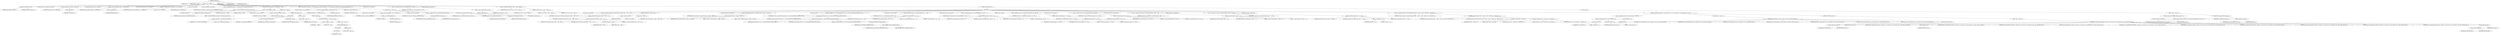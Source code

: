 digraph "buildFinished" {  
"47" [label = <(METHOD,buildFinished)<SUB>78</SUB>> ]
"8" [label = <(PARAM,this)<SUB>78</SUB>> ]
"48" [label = <(PARAM,BuildEvent event)<SUB>78</SUB>> ]
"49" [label = <(BLOCK,&lt;empty&gt;,&lt;empty&gt;)<SUB>78</SUB>> ]
"50" [label = <(buildFinished,buildFinished(event))<SUB>79</SUB>> ]
"51" [label = <(IDENTIFIER,super,buildFinished(event))<SUB>79</SUB>> ]
"52" [label = <(IDENTIFIER,event,buildFinished(event))<SUB>79</SUB>> ]
"53" [label = <(LOCAL,Project project: org.apache.tools.ant.Project)> ]
"54" [label = <(&lt;operator&gt;.assignment,Project project = getProject())<SUB>81</SUB>> ]
"55" [label = <(IDENTIFIER,project,Project project = getProject())<SUB>81</SUB>> ]
"56" [label = <(getProject,getProject())<SUB>81</SUB>> ]
"57" [label = <(IDENTIFIER,event,getProject())<SUB>81</SUB>> ]
"58" [label = <(LOCAL,Hashtable properties: java.util.Hashtable)> ]
"59" [label = <(&lt;operator&gt;.assignment,Hashtable properties = getProperties())<SUB>82</SUB>> ]
"60" [label = <(IDENTIFIER,properties,Hashtable properties = getProperties())<SUB>82</SUB>> ]
"61" [label = <(getProperties,getProperties())<SUB>82</SUB>> ]
"62" [label = <(IDENTIFIER,project,getProperties())<SUB>82</SUB>> ]
"4" [label = <(LOCAL,Properties fileProperties: java.util.Properties)> ]
"63" [label = <(&lt;operator&gt;.assignment,Properties fileProperties = new Properties())<SUB>86</SUB>> ]
"64" [label = <(IDENTIFIER,fileProperties,Properties fileProperties = new Properties())<SUB>86</SUB>> ]
"65" [label = <(&lt;operator&gt;.alloc,new Properties())<SUB>86</SUB>> ]
"66" [label = <(&lt;init&gt;,new Properties())<SUB>86</SUB>> ]
"3" [label = <(IDENTIFIER,fileProperties,new Properties())<SUB>86</SUB>> ]
"67" [label = <(LOCAL,String filename: java.lang.String)> ]
"68" [label = <(&lt;operator&gt;.assignment,String filename = (String) properties.get(&quot;MailLogger.properties.file&quot;))<SUB>87</SUB>> ]
"69" [label = <(IDENTIFIER,filename,String filename = (String) properties.get(&quot;MailLogger.properties.file&quot;))<SUB>87</SUB>> ]
"70" [label = <(&lt;operator&gt;.cast,(String) properties.get(&quot;MailLogger.properties.file&quot;))<SUB>87</SUB>> ]
"71" [label = <(TYPE_REF,String,String)<SUB>87</SUB>> ]
"72" [label = <(get,properties.get(&quot;MailLogger.properties.file&quot;))<SUB>87</SUB>> ]
"73" [label = <(IDENTIFIER,properties,properties.get(&quot;MailLogger.properties.file&quot;))<SUB>87</SUB>> ]
"74" [label = <(LITERAL,&quot;MailLogger.properties.file&quot;,properties.get(&quot;MailLogger.properties.file&quot;))<SUB>87</SUB>> ]
"75" [label = <(CONTROL_STRUCTURE,if (filename != null),if (filename != null))<SUB>88</SUB>> ]
"76" [label = <(&lt;operator&gt;.notEquals,filename != null)<SUB>88</SUB>> ]
"77" [label = <(IDENTIFIER,filename,filename != null)<SUB>88</SUB>> ]
"78" [label = <(LITERAL,null,filename != null)<SUB>88</SUB>> ]
"79" [label = <(BLOCK,&lt;empty&gt;,&lt;empty&gt;)<SUB>88</SUB>> ]
"6" [label = <(LOCAL,InputStream is: java.io.InputStream)> ]
"80" [label = <(&lt;operator&gt;.assignment,InputStream is = null)<SUB>89</SUB>> ]
"81" [label = <(IDENTIFIER,is,InputStream is = null)<SUB>89</SUB>> ]
"82" [label = <(LITERAL,null,InputStream is = null)<SUB>89</SUB>> ]
"83" [label = <(CONTROL_STRUCTURE,try,try)<SUB>90</SUB>> ]
"84" [label = <(BLOCK,try,try)<SUB>90</SUB>> ]
"85" [label = <(&lt;operator&gt;.assignment,is = new FileInputStream(filename))<SUB>91</SUB>> ]
"86" [label = <(IDENTIFIER,is,is = new FileInputStream(filename))<SUB>91</SUB>> ]
"87" [label = <(&lt;operator&gt;.alloc,new FileInputStream(filename))<SUB>91</SUB>> ]
"88" [label = <(&lt;init&gt;,new FileInputStream(filename))<SUB>91</SUB>> ]
"5" [label = <(IDENTIFIER,is,new FileInputStream(filename))<SUB>91</SUB>> ]
"89" [label = <(IDENTIFIER,filename,new FileInputStream(filename))<SUB>91</SUB>> ]
"90" [label = <(load,fileProperties.load(is))<SUB>92</SUB>> ]
"91" [label = <(IDENTIFIER,fileProperties,fileProperties.load(is))<SUB>92</SUB>> ]
"92" [label = <(IDENTIFIER,is,fileProperties.load(is))<SUB>92</SUB>> ]
"93" [label = <(BLOCK,catch,catch)> ]
"94" [label = <(BLOCK,&lt;empty&gt;,&lt;empty&gt;)<SUB>93</SUB>> ]
"95" [label = <(BLOCK,finally,finally)<SUB>95</SUB>> ]
"96" [label = <(CONTROL_STRUCTURE,if (is != null),if (is != null))<SUB>96</SUB>> ]
"97" [label = <(&lt;operator&gt;.notEquals,is != null)<SUB>96</SUB>> ]
"98" [label = <(IDENTIFIER,is,is != null)<SUB>96</SUB>> ]
"99" [label = <(LITERAL,null,is != null)<SUB>96</SUB>> ]
"100" [label = <(BLOCK,&lt;empty&gt;,&lt;empty&gt;)<SUB>96</SUB>> ]
"101" [label = <(CONTROL_STRUCTURE,try,try)<SUB>97</SUB>> ]
"102" [label = <(BLOCK,try,try)<SUB>97</SUB>> ]
"103" [label = <(close,is.close())<SUB>98</SUB>> ]
"104" [label = <(IDENTIFIER,is,is.close())<SUB>98</SUB>> ]
"105" [label = <(BLOCK,catch,catch)> ]
"106" [label = <(BLOCK,&lt;empty&gt;,&lt;empty&gt;)<SUB>99</SUB>> ]
"107" [label = <(CONTROL_STRUCTURE,for (Enumeration e = fileProperties.keys(); Some(e.hasMoreElements()); ),for (Enumeration e = fileProperties.keys(); Some(e.hasMoreElements()); ))<SUB>106</SUB>> ]
"108" [label = <(LOCAL,Enumeration e: java.util.Enumeration)> ]
"109" [label = <(&lt;operator&gt;.assignment,Enumeration e = fileProperties.keys())<SUB>106</SUB>> ]
"110" [label = <(IDENTIFIER,e,Enumeration e = fileProperties.keys())<SUB>106</SUB>> ]
"111" [label = <(keys,fileProperties.keys())<SUB>106</SUB>> ]
"112" [label = <(IDENTIFIER,fileProperties,fileProperties.keys())<SUB>106</SUB>> ]
"113" [label = <(hasMoreElements,e.hasMoreElements())<SUB>106</SUB>> ]
"114" [label = <(IDENTIFIER,e,e.hasMoreElements())<SUB>106</SUB>> ]
"115" [label = <(BLOCK,&lt;empty&gt;,&lt;empty&gt;)<SUB>106</SUB>> ]
"116" [label = <(LOCAL,String key: java.lang.String)> ]
"117" [label = <(&lt;operator&gt;.assignment,String key = (String) e.nextElement())<SUB>107</SUB>> ]
"118" [label = <(IDENTIFIER,key,String key = (String) e.nextElement())<SUB>107</SUB>> ]
"119" [label = <(&lt;operator&gt;.cast,(String) e.nextElement())<SUB>107</SUB>> ]
"120" [label = <(TYPE_REF,String,String)<SUB>107</SUB>> ]
"121" [label = <(nextElement,e.nextElement())<SUB>107</SUB>> ]
"122" [label = <(IDENTIFIER,e,e.nextElement())<SUB>107</SUB>> ]
"123" [label = <(LOCAL,String value: java.lang.String)> ]
"124" [label = <(&lt;operator&gt;.assignment,String value = fileProperties.getProperty(key))<SUB>108</SUB>> ]
"125" [label = <(IDENTIFIER,value,String value = fileProperties.getProperty(key))<SUB>108</SUB>> ]
"126" [label = <(getProperty,fileProperties.getProperty(key))<SUB>108</SUB>> ]
"127" [label = <(IDENTIFIER,fileProperties,fileProperties.getProperty(key))<SUB>108</SUB>> ]
"128" [label = <(IDENTIFIER,key,fileProperties.getProperty(key))<SUB>108</SUB>> ]
"129" [label = <(put,put(key, project.replaceProperties(value)))<SUB>109</SUB>> ]
"130" [label = <(IDENTIFIER,properties,put(key, project.replaceProperties(value)))<SUB>109</SUB>> ]
"131" [label = <(IDENTIFIER,key,put(key, project.replaceProperties(value)))<SUB>109</SUB>> ]
"132" [label = <(replaceProperties,replaceProperties(value))<SUB>109</SUB>> ]
"133" [label = <(IDENTIFIER,project,replaceProperties(value))<SUB>109</SUB>> ]
"134" [label = <(IDENTIFIER,value,replaceProperties(value))<SUB>109</SUB>> ]
"135" [label = <(LOCAL,boolean success: boolean)> ]
"136" [label = <(&lt;operator&gt;.assignment,boolean success = event.getException() == null)<SUB>112</SUB>> ]
"137" [label = <(IDENTIFIER,success,boolean success = event.getException() == null)<SUB>112</SUB>> ]
"138" [label = <(&lt;operator&gt;.equals,event.getException() == null)<SUB>112</SUB>> ]
"139" [label = <(getException,getException())<SUB>112</SUB>> ]
"140" [label = <(IDENTIFIER,event,getException())<SUB>112</SUB>> ]
"141" [label = <(LITERAL,null,event.getException() == null)<SUB>112</SUB>> ]
"142" [label = <(LOCAL,String prefix: java.lang.String)> ]
"143" [label = <(&lt;operator&gt;.assignment,String prefix = success ? &quot;success&quot; : &quot;failure&quot;)<SUB>113</SUB>> ]
"144" [label = <(IDENTIFIER,prefix,String prefix = success ? &quot;success&quot; : &quot;failure&quot;)<SUB>113</SUB>> ]
"145" [label = <(&lt;operator&gt;.conditional,success ? &quot;success&quot; : &quot;failure&quot;)<SUB>113</SUB>> ]
"146" [label = <(IDENTIFIER,success,success ? &quot;success&quot; : &quot;failure&quot;)<SUB>113</SUB>> ]
"147" [label = <(LITERAL,&quot;success&quot;,success ? &quot;success&quot; : &quot;failure&quot;)<SUB>113</SUB>> ]
"148" [label = <(LITERAL,&quot;failure&quot;,success ? &quot;success&quot; : &quot;failure&quot;)<SUB>113</SUB>> ]
"149" [label = <(CONTROL_STRUCTURE,try,try)<SUB>115</SUB>> ]
"150" [label = <(BLOCK,try,try)<SUB>115</SUB>> ]
"151" [label = <(LOCAL,boolean notify: boolean)> ]
"152" [label = <(&lt;operator&gt;.assignment,boolean notify = toBoolean(getValue(properties, prefix + &quot;.notify&quot;, &quot;on&quot;)))<SUB>116</SUB>> ]
"153" [label = <(IDENTIFIER,notify,boolean notify = toBoolean(getValue(properties, prefix + &quot;.notify&quot;, &quot;on&quot;)))<SUB>116</SUB>> ]
"154" [label = <(toBoolean,toBoolean(getValue(properties, prefix + &quot;.notify&quot;, &quot;on&quot;)))<SUB>116</SUB>> ]
"155" [label = <(IDENTIFIER,Project,toBoolean(getValue(properties, prefix + &quot;.notify&quot;, &quot;on&quot;)))<SUB>116</SUB>> ]
"156" [label = <(getValue,this.getValue(properties, prefix + &quot;.notify&quot;, &quot;on&quot;))<SUB>116</SUB>> ]
"7" [label = <(IDENTIFIER,this,this.getValue(properties, prefix + &quot;.notify&quot;, &quot;on&quot;))<SUB>116</SUB>> ]
"157" [label = <(IDENTIFIER,properties,this.getValue(properties, prefix + &quot;.notify&quot;, &quot;on&quot;))<SUB>116</SUB>> ]
"158" [label = <(&lt;operator&gt;.addition,prefix + &quot;.notify&quot;)<SUB>117</SUB>> ]
"159" [label = <(IDENTIFIER,prefix,prefix + &quot;.notify&quot;)<SUB>117</SUB>> ]
"160" [label = <(LITERAL,&quot;.notify&quot;,prefix + &quot;.notify&quot;)<SUB>117</SUB>> ]
"161" [label = <(LITERAL,&quot;on&quot;,this.getValue(properties, prefix + &quot;.notify&quot;, &quot;on&quot;))<SUB>117</SUB>> ]
"162" [label = <(CONTROL_STRUCTURE,if (!notify),if (!notify))<SUB>119</SUB>> ]
"163" [label = <(&lt;operator&gt;.logicalNot,!notify)<SUB>119</SUB>> ]
"164" [label = <(IDENTIFIER,notify,!notify)<SUB>119</SUB>> ]
"165" [label = <(BLOCK,&lt;empty&gt;,&lt;empty&gt;)<SUB>119</SUB>> ]
"166" [label = <(RETURN,return;,return;)<SUB>120</SUB>> ]
"167" [label = <(LOCAL,String mailhost: java.lang.String)> ]
"168" [label = <(&lt;operator&gt;.assignment,String mailhost = this.getValue(properties, &quot;mailhost&quot;, &quot;localhost&quot;))<SUB>123</SUB>> ]
"169" [label = <(IDENTIFIER,mailhost,String mailhost = this.getValue(properties, &quot;mailhost&quot;, &quot;localhost&quot;))<SUB>123</SUB>> ]
"170" [label = <(getValue,this.getValue(properties, &quot;mailhost&quot;, &quot;localhost&quot;))<SUB>123</SUB>> ]
"9" [label = <(IDENTIFIER,this,this.getValue(properties, &quot;mailhost&quot;, &quot;localhost&quot;))<SUB>123</SUB>> ]
"171" [label = <(IDENTIFIER,properties,this.getValue(properties, &quot;mailhost&quot;, &quot;localhost&quot;))<SUB>123</SUB>> ]
"172" [label = <(LITERAL,&quot;mailhost&quot;,this.getValue(properties, &quot;mailhost&quot;, &quot;localhost&quot;))<SUB>123</SUB>> ]
"173" [label = <(LITERAL,&quot;localhost&quot;,this.getValue(properties, &quot;mailhost&quot;, &quot;localhost&quot;))<SUB>123</SUB>> ]
"174" [label = <(LOCAL,int port: int)> ]
"175" [label = <(&lt;operator&gt;.assignment,int port = parseInt(getValue(properties, &quot;port&quot;, String.valueOf(MailMessage.DEFAULT_PORT))))<SUB>124</SUB>> ]
"176" [label = <(IDENTIFIER,port,int port = parseInt(getValue(properties, &quot;port&quot;, String.valueOf(MailMessage.DEFAULT_PORT))))<SUB>124</SUB>> ]
"177" [label = <(parseInt,parseInt(getValue(properties, &quot;port&quot;, String.valueOf(MailMessage.DEFAULT_PORT))))<SUB>124</SUB>> ]
"178" [label = <(IDENTIFIER,Integer,parseInt(getValue(properties, &quot;port&quot;, String.valueOf(MailMessage.DEFAULT_PORT))))<SUB>124</SUB>> ]
"179" [label = <(getValue,getValue(properties, &quot;port&quot;, String.valueOf(MailMessage.DEFAULT_PORT)))<SUB>124</SUB>> ]
"10" [label = <(IDENTIFIER,this,getValue(properties, &quot;port&quot;, String.valueOf(MailMessage.DEFAULT_PORT)))<SUB>124</SUB>> ]
"180" [label = <(IDENTIFIER,properties,getValue(properties, &quot;port&quot;, String.valueOf(MailMessage.DEFAULT_PORT)))<SUB>124</SUB>> ]
"181" [label = <(LITERAL,&quot;port&quot;,getValue(properties, &quot;port&quot;, String.valueOf(MailMessage.DEFAULT_PORT)))<SUB>124</SUB>> ]
"182" [label = <(valueOf,valueOf(MailMessage.DEFAULT_PORT))<SUB>125</SUB>> ]
"183" [label = <(IDENTIFIER,String,valueOf(MailMessage.DEFAULT_PORT))<SUB>125</SUB>> ]
"184" [label = <(&lt;operator&gt;.fieldAccess,MailMessage.DEFAULT_PORT)<SUB>125</SUB>> ]
"185" [label = <(IDENTIFIER,MailMessage,valueOf(MailMessage.DEFAULT_PORT))<SUB>125</SUB>> ]
"186" [label = <(FIELD_IDENTIFIER,DEFAULT_PORT,DEFAULT_PORT)<SUB>125</SUB>> ]
"187" [label = <(LOCAL,String user: java.lang.String)> ]
"188" [label = <(&lt;operator&gt;.assignment,String user = this.getValue(properties, &quot;user&quot;, &quot;&quot;))<SUB>126</SUB>> ]
"189" [label = <(IDENTIFIER,user,String user = this.getValue(properties, &quot;user&quot;, &quot;&quot;))<SUB>126</SUB>> ]
"190" [label = <(getValue,this.getValue(properties, &quot;user&quot;, &quot;&quot;))<SUB>126</SUB>> ]
"11" [label = <(IDENTIFIER,this,this.getValue(properties, &quot;user&quot;, &quot;&quot;))<SUB>126</SUB>> ]
"191" [label = <(IDENTIFIER,properties,this.getValue(properties, &quot;user&quot;, &quot;&quot;))<SUB>126</SUB>> ]
"192" [label = <(LITERAL,&quot;user&quot;,this.getValue(properties, &quot;user&quot;, &quot;&quot;))<SUB>126</SUB>> ]
"193" [label = <(LITERAL,&quot;&quot;,this.getValue(properties, &quot;user&quot;, &quot;&quot;))<SUB>126</SUB>> ]
"194" [label = <(LOCAL,String password: java.lang.String)> ]
"195" [label = <(&lt;operator&gt;.assignment,String password = this.getValue(properties, &quot;password&quot;, &quot;&quot;))<SUB>127</SUB>> ]
"196" [label = <(IDENTIFIER,password,String password = this.getValue(properties, &quot;password&quot;, &quot;&quot;))<SUB>127</SUB>> ]
"197" [label = <(getValue,this.getValue(properties, &quot;password&quot;, &quot;&quot;))<SUB>127</SUB>> ]
"12" [label = <(IDENTIFIER,this,this.getValue(properties, &quot;password&quot;, &quot;&quot;))<SUB>127</SUB>> ]
"198" [label = <(IDENTIFIER,properties,this.getValue(properties, &quot;password&quot;, &quot;&quot;))<SUB>127</SUB>> ]
"199" [label = <(LITERAL,&quot;password&quot;,this.getValue(properties, &quot;password&quot;, &quot;&quot;))<SUB>127</SUB>> ]
"200" [label = <(LITERAL,&quot;&quot;,this.getValue(properties, &quot;password&quot;, &quot;&quot;))<SUB>127</SUB>> ]
"201" [label = <(LOCAL,boolean ssl: boolean)> ]
"202" [label = <(&lt;operator&gt;.assignment,boolean ssl = toBoolean(getValue(properties, &quot;ssl&quot;, &quot;off&quot;)))<SUB>128</SUB>> ]
"203" [label = <(IDENTIFIER,ssl,boolean ssl = toBoolean(getValue(properties, &quot;ssl&quot;, &quot;off&quot;)))<SUB>128</SUB>> ]
"204" [label = <(toBoolean,toBoolean(getValue(properties, &quot;ssl&quot;, &quot;off&quot;)))<SUB>128</SUB>> ]
"205" [label = <(IDENTIFIER,Project,toBoolean(getValue(properties, &quot;ssl&quot;, &quot;off&quot;)))<SUB>128</SUB>> ]
"206" [label = <(getValue,this.getValue(properties, &quot;ssl&quot;, &quot;off&quot;))<SUB>128</SUB>> ]
"13" [label = <(IDENTIFIER,this,this.getValue(properties, &quot;ssl&quot;, &quot;off&quot;))<SUB>128</SUB>> ]
"207" [label = <(IDENTIFIER,properties,this.getValue(properties, &quot;ssl&quot;, &quot;off&quot;))<SUB>128</SUB>> ]
"208" [label = <(LITERAL,&quot;ssl&quot;,this.getValue(properties, &quot;ssl&quot;, &quot;off&quot;))<SUB>129</SUB>> ]
"209" [label = <(LITERAL,&quot;off&quot;,this.getValue(properties, &quot;ssl&quot;, &quot;off&quot;))<SUB>129</SUB>> ]
"210" [label = <(LOCAL,String from: java.lang.String)> ]
"211" [label = <(&lt;operator&gt;.assignment,String from = this.getValue(properties, &quot;from&quot;, null))<SUB>130</SUB>> ]
"212" [label = <(IDENTIFIER,from,String from = this.getValue(properties, &quot;from&quot;, null))<SUB>130</SUB>> ]
"213" [label = <(getValue,this.getValue(properties, &quot;from&quot;, null))<SUB>130</SUB>> ]
"14" [label = <(IDENTIFIER,this,this.getValue(properties, &quot;from&quot;, null))<SUB>130</SUB>> ]
"214" [label = <(IDENTIFIER,properties,this.getValue(properties, &quot;from&quot;, null))<SUB>130</SUB>> ]
"215" [label = <(LITERAL,&quot;from&quot;,this.getValue(properties, &quot;from&quot;, null))<SUB>130</SUB>> ]
"216" [label = <(LITERAL,null,this.getValue(properties, &quot;from&quot;, null))<SUB>130</SUB>> ]
"217" [label = <(LOCAL,String replytoList: java.lang.String)> ]
"218" [label = <(&lt;operator&gt;.assignment,String replytoList = this.getValue(properties, &quot;replyto&quot;, &quot;&quot;))<SUB>131</SUB>> ]
"219" [label = <(IDENTIFIER,replytoList,String replytoList = this.getValue(properties, &quot;replyto&quot;, &quot;&quot;))<SUB>131</SUB>> ]
"220" [label = <(getValue,this.getValue(properties, &quot;replyto&quot;, &quot;&quot;))<SUB>131</SUB>> ]
"15" [label = <(IDENTIFIER,this,this.getValue(properties, &quot;replyto&quot;, &quot;&quot;))<SUB>131</SUB>> ]
"221" [label = <(IDENTIFIER,properties,this.getValue(properties, &quot;replyto&quot;, &quot;&quot;))<SUB>131</SUB>> ]
"222" [label = <(LITERAL,&quot;replyto&quot;,this.getValue(properties, &quot;replyto&quot;, &quot;&quot;))<SUB>131</SUB>> ]
"223" [label = <(LITERAL,&quot;&quot;,this.getValue(properties, &quot;replyto&quot;, &quot;&quot;))<SUB>131</SUB>> ]
"224" [label = <(LOCAL,String toList: java.lang.String)> ]
"225" [label = <(&lt;operator&gt;.assignment,String toList = this.getValue(properties, prefix + &quot;.to&quot;, null))<SUB>132</SUB>> ]
"226" [label = <(IDENTIFIER,toList,String toList = this.getValue(properties, prefix + &quot;.to&quot;, null))<SUB>132</SUB>> ]
"227" [label = <(getValue,this.getValue(properties, prefix + &quot;.to&quot;, null))<SUB>132</SUB>> ]
"16" [label = <(IDENTIFIER,this,this.getValue(properties, prefix + &quot;.to&quot;, null))<SUB>132</SUB>> ]
"228" [label = <(IDENTIFIER,properties,this.getValue(properties, prefix + &quot;.to&quot;, null))<SUB>132</SUB>> ]
"229" [label = <(&lt;operator&gt;.addition,prefix + &quot;.to&quot;)<SUB>132</SUB>> ]
"230" [label = <(IDENTIFIER,prefix,prefix + &quot;.to&quot;)<SUB>132</SUB>> ]
"231" [label = <(LITERAL,&quot;.to&quot;,prefix + &quot;.to&quot;)<SUB>132</SUB>> ]
"232" [label = <(LITERAL,null,this.getValue(properties, prefix + &quot;.to&quot;, null))<SUB>132</SUB>> ]
"233" [label = <(LOCAL,String subject: java.lang.String)> ]
"234" [label = <(&lt;operator&gt;.assignment,String subject = this.getValue(properties, prefix + &quot;.subject&quot;, (success) ? &quot;Build Success&quot; : &quot;Build Failure&quot;))<SUB>133</SUB>> ]
"235" [label = <(IDENTIFIER,subject,String subject = this.getValue(properties, prefix + &quot;.subject&quot;, (success) ? &quot;Build Success&quot; : &quot;Build Failure&quot;))<SUB>133</SUB>> ]
"236" [label = <(getValue,this.getValue(properties, prefix + &quot;.subject&quot;, (success) ? &quot;Build Success&quot; : &quot;Build Failure&quot;))<SUB>133</SUB>> ]
"17" [label = <(IDENTIFIER,this,this.getValue(properties, prefix + &quot;.subject&quot;, (success) ? &quot;Build Success&quot; : &quot;Build Failure&quot;))<SUB>133</SUB>> ]
"237" [label = <(IDENTIFIER,properties,this.getValue(properties, prefix + &quot;.subject&quot;, (success) ? &quot;Build Success&quot; : &quot;Build Failure&quot;))<SUB>133</SUB>> ]
"238" [label = <(&lt;operator&gt;.addition,prefix + &quot;.subject&quot;)<SUB>133</SUB>> ]
"239" [label = <(IDENTIFIER,prefix,prefix + &quot;.subject&quot;)<SUB>133</SUB>> ]
"240" [label = <(LITERAL,&quot;.subject&quot;,prefix + &quot;.subject&quot;)<SUB>133</SUB>> ]
"241" [label = <(&lt;operator&gt;.conditional,(success) ? &quot;Build Success&quot; : &quot;Build Failure&quot;)<SUB>134</SUB>> ]
"242" [label = <(IDENTIFIER,success,(success) ? &quot;Build Success&quot; : &quot;Build Failure&quot;)<SUB>134</SUB>> ]
"243" [label = <(LITERAL,&quot;Build Success&quot;,(success) ? &quot;Build Success&quot; : &quot;Build Failure&quot;)<SUB>134</SUB>> ]
"244" [label = <(LITERAL,&quot;Build Failure&quot;,(success) ? &quot;Build Success&quot; : &quot;Build Failure&quot;)<SUB>134</SUB>> ]
"245" [label = <(CONTROL_STRUCTURE,if (user.equals(&quot;&quot;) &amp;&amp; password.equals(&quot;&quot;) &amp;&amp; !ssl),if (user.equals(&quot;&quot;) &amp;&amp; password.equals(&quot;&quot;) &amp;&amp; !ssl))<SUB>135</SUB>> ]
"246" [label = <(&lt;operator&gt;.logicalAnd,user.equals(&quot;&quot;) &amp;&amp; password.equals(&quot;&quot;) &amp;&amp; !ssl)<SUB>135</SUB>> ]
"247" [label = <(&lt;operator&gt;.logicalAnd,user.equals(&quot;&quot;) &amp;&amp; password.equals(&quot;&quot;))<SUB>135</SUB>> ]
"248" [label = <(equals,user.equals(&quot;&quot;))<SUB>135</SUB>> ]
"249" [label = <(IDENTIFIER,user,user.equals(&quot;&quot;))<SUB>135</SUB>> ]
"250" [label = <(LITERAL,&quot;&quot;,user.equals(&quot;&quot;))<SUB>135</SUB>> ]
"251" [label = <(equals,password.equals(&quot;&quot;))<SUB>135</SUB>> ]
"252" [label = <(IDENTIFIER,password,password.equals(&quot;&quot;))<SUB>135</SUB>> ]
"253" [label = <(LITERAL,&quot;&quot;,password.equals(&quot;&quot;))<SUB>135</SUB>> ]
"254" [label = <(&lt;operator&gt;.logicalNot,!ssl)<SUB>135</SUB>> ]
"255" [label = <(IDENTIFIER,ssl,!ssl)<SUB>135</SUB>> ]
"256" [label = <(BLOCK,&lt;empty&gt;,&lt;empty&gt;)<SUB>135</SUB>> ]
"257" [label = <(sendMail,this.sendMail(mailhost, port, from, replytoList, toList, subject, buffer.substring(0)))<SUB>136</SUB>> ]
"18" [label = <(IDENTIFIER,this,this.sendMail(mailhost, port, from, replytoList, toList, subject, buffer.substring(0)))<SUB>136</SUB>> ]
"258" [label = <(IDENTIFIER,mailhost,this.sendMail(mailhost, port, from, replytoList, toList, subject, buffer.substring(0)))<SUB>136</SUB>> ]
"259" [label = <(IDENTIFIER,port,this.sendMail(mailhost, port, from, replytoList, toList, subject, buffer.substring(0)))<SUB>136</SUB>> ]
"260" [label = <(IDENTIFIER,from,this.sendMail(mailhost, port, from, replytoList, toList, subject, buffer.substring(0)))<SUB>136</SUB>> ]
"261" [label = <(IDENTIFIER,replytoList,this.sendMail(mailhost, port, from, replytoList, toList, subject, buffer.substring(0)))<SUB>136</SUB>> ]
"262" [label = <(IDENTIFIER,toList,this.sendMail(mailhost, port, from, replytoList, toList, subject, buffer.substring(0)))<SUB>136</SUB>> ]
"263" [label = <(IDENTIFIER,subject,this.sendMail(mailhost, port, from, replytoList, toList, subject, buffer.substring(0)))<SUB>137</SUB>> ]
"264" [label = <(substring,buffer.substring(0))<SUB>137</SUB>> ]
"265" [label = <(&lt;operator&gt;.fieldAccess,this.buffer)<SUB>137</SUB>> ]
"266" [label = <(IDENTIFIER,this,buffer.substring(0))<SUB>137</SUB>> ]
"267" [label = <(FIELD_IDENTIFIER,buffer,buffer)<SUB>137</SUB>> ]
"268" [label = <(LITERAL,0,buffer.substring(0))<SUB>137</SUB>> ]
"269" [label = <(CONTROL_STRUCTURE,else,else)<SUB>138</SUB>> ]
"270" [label = <(BLOCK,&lt;empty&gt;,&lt;empty&gt;)<SUB>138</SUB>> ]
"271" [label = <(sendMimeMail,sendMimeMail(event.getProject(), mailhost, port, user, password, ssl, from, replytoList, toList, subject, buffer.substring(0)))<SUB>139</SUB>> ]
"19" [label = <(IDENTIFIER,this,sendMimeMail(event.getProject(), mailhost, port, user, password, ssl, from, replytoList, toList, subject, buffer.substring(0)))<SUB>139</SUB>> ]
"272" [label = <(getProject,getProject())<SUB>139</SUB>> ]
"273" [label = <(IDENTIFIER,event,getProject())<SUB>139</SUB>> ]
"274" [label = <(IDENTIFIER,mailhost,sendMimeMail(event.getProject(), mailhost, port, user, password, ssl, from, replytoList, toList, subject, buffer.substring(0)))<SUB>139</SUB>> ]
"275" [label = <(IDENTIFIER,port,sendMimeMail(event.getProject(), mailhost, port, user, password, ssl, from, replytoList, toList, subject, buffer.substring(0)))<SUB>139</SUB>> ]
"276" [label = <(IDENTIFIER,user,sendMimeMail(event.getProject(), mailhost, port, user, password, ssl, from, replytoList, toList, subject, buffer.substring(0)))<SUB>139</SUB>> ]
"277" [label = <(IDENTIFIER,password,sendMimeMail(event.getProject(), mailhost, port, user, password, ssl, from, replytoList, toList, subject, buffer.substring(0)))<SUB>140</SUB>> ]
"278" [label = <(IDENTIFIER,ssl,sendMimeMail(event.getProject(), mailhost, port, user, password, ssl, from, replytoList, toList, subject, buffer.substring(0)))<SUB>140</SUB>> ]
"279" [label = <(IDENTIFIER,from,sendMimeMail(event.getProject(), mailhost, port, user, password, ssl, from, replytoList, toList, subject, buffer.substring(0)))<SUB>140</SUB>> ]
"280" [label = <(IDENTIFIER,replytoList,sendMimeMail(event.getProject(), mailhost, port, user, password, ssl, from, replytoList, toList, subject, buffer.substring(0)))<SUB>140</SUB>> ]
"281" [label = <(IDENTIFIER,toList,sendMimeMail(event.getProject(), mailhost, port, user, password, ssl, from, replytoList, toList, subject, buffer.substring(0)))<SUB>140</SUB>> ]
"282" [label = <(IDENTIFIER,subject,sendMimeMail(event.getProject(), mailhost, port, user, password, ssl, from, replytoList, toList, subject, buffer.substring(0)))<SUB>141</SUB>> ]
"283" [label = <(substring,buffer.substring(0))<SUB>141</SUB>> ]
"284" [label = <(&lt;operator&gt;.fieldAccess,this.buffer)<SUB>141</SUB>> ]
"285" [label = <(IDENTIFIER,this,buffer.substring(0))<SUB>141</SUB>> ]
"286" [label = <(FIELD_IDENTIFIER,buffer,buffer)<SUB>141</SUB>> ]
"287" [label = <(LITERAL,0,buffer.substring(0))<SUB>141</SUB>> ]
"288" [label = <(BLOCK,catch,catch)> ]
"289" [label = <(BLOCK,&lt;empty&gt;,&lt;empty&gt;)<SUB>143</SUB>> ]
"290" [label = <(println,System.out.println(&quot;MailLogger failed to send e-mail!&quot;))<SUB>144</SUB>> ]
"291" [label = <(&lt;operator&gt;.fieldAccess,System.out)<SUB>144</SUB>> ]
"292" [label = <(IDENTIFIER,System,System.out.println(&quot;MailLogger failed to send e-mail!&quot;))<SUB>144</SUB>> ]
"293" [label = <(FIELD_IDENTIFIER,out,out)<SUB>144</SUB>> ]
"294" [label = <(LITERAL,&quot;MailLogger failed to send e-mail!&quot;,System.out.println(&quot;MailLogger failed to send e-mail!&quot;))<SUB>144</SUB>> ]
"295" [label = <(printStackTrace,e.printStackTrace(System.err))<SUB>145</SUB>> ]
"296" [label = <(IDENTIFIER,e,e.printStackTrace(System.err))<SUB>145</SUB>> ]
"297" [label = <(&lt;operator&gt;.fieldAccess,System.err)<SUB>145</SUB>> ]
"298" [label = <(IDENTIFIER,System,e.printStackTrace(System.err))<SUB>145</SUB>> ]
"299" [label = <(FIELD_IDENTIFIER,err,err)<SUB>145</SUB>> ]
"300" [label = <(MODIFIER,PUBLIC)> ]
"301" [label = <(MODIFIER,VIRTUAL)> ]
"302" [label = <(METHOD_RETURN,void)<SUB>78</SUB>> ]
  "47" -> "8" 
  "47" -> "48" 
  "47" -> "49" 
  "47" -> "300" 
  "47" -> "301" 
  "47" -> "302" 
  "49" -> "50" 
  "49" -> "53" 
  "49" -> "54" 
  "49" -> "58" 
  "49" -> "59" 
  "49" -> "4" 
  "49" -> "63" 
  "49" -> "66" 
  "49" -> "67" 
  "49" -> "68" 
  "49" -> "75" 
  "49" -> "107" 
  "49" -> "135" 
  "49" -> "136" 
  "49" -> "142" 
  "49" -> "143" 
  "49" -> "149" 
  "50" -> "51" 
  "50" -> "52" 
  "54" -> "55" 
  "54" -> "56" 
  "56" -> "57" 
  "59" -> "60" 
  "59" -> "61" 
  "61" -> "62" 
  "63" -> "64" 
  "63" -> "65" 
  "66" -> "3" 
  "68" -> "69" 
  "68" -> "70" 
  "70" -> "71" 
  "70" -> "72" 
  "72" -> "73" 
  "72" -> "74" 
  "75" -> "76" 
  "75" -> "79" 
  "76" -> "77" 
  "76" -> "78" 
  "79" -> "6" 
  "79" -> "80" 
  "79" -> "83" 
  "80" -> "81" 
  "80" -> "82" 
  "83" -> "84" 
  "83" -> "93" 
  "83" -> "95" 
  "84" -> "85" 
  "84" -> "88" 
  "84" -> "90" 
  "85" -> "86" 
  "85" -> "87" 
  "88" -> "5" 
  "88" -> "89" 
  "90" -> "91" 
  "90" -> "92" 
  "93" -> "94" 
  "95" -> "96" 
  "96" -> "97" 
  "96" -> "100" 
  "97" -> "98" 
  "97" -> "99" 
  "100" -> "101" 
  "101" -> "102" 
  "101" -> "105" 
  "102" -> "103" 
  "103" -> "104" 
  "105" -> "106" 
  "107" -> "108" 
  "107" -> "109" 
  "107" -> "113" 
  "107" -> "115" 
  "109" -> "110" 
  "109" -> "111" 
  "111" -> "112" 
  "113" -> "114" 
  "115" -> "116" 
  "115" -> "117" 
  "115" -> "123" 
  "115" -> "124" 
  "115" -> "129" 
  "117" -> "118" 
  "117" -> "119" 
  "119" -> "120" 
  "119" -> "121" 
  "121" -> "122" 
  "124" -> "125" 
  "124" -> "126" 
  "126" -> "127" 
  "126" -> "128" 
  "129" -> "130" 
  "129" -> "131" 
  "129" -> "132" 
  "132" -> "133" 
  "132" -> "134" 
  "136" -> "137" 
  "136" -> "138" 
  "138" -> "139" 
  "138" -> "141" 
  "139" -> "140" 
  "143" -> "144" 
  "143" -> "145" 
  "145" -> "146" 
  "145" -> "147" 
  "145" -> "148" 
  "149" -> "150" 
  "149" -> "288" 
  "150" -> "151" 
  "150" -> "152" 
  "150" -> "162" 
  "150" -> "167" 
  "150" -> "168" 
  "150" -> "174" 
  "150" -> "175" 
  "150" -> "187" 
  "150" -> "188" 
  "150" -> "194" 
  "150" -> "195" 
  "150" -> "201" 
  "150" -> "202" 
  "150" -> "210" 
  "150" -> "211" 
  "150" -> "217" 
  "150" -> "218" 
  "150" -> "224" 
  "150" -> "225" 
  "150" -> "233" 
  "150" -> "234" 
  "150" -> "245" 
  "152" -> "153" 
  "152" -> "154" 
  "154" -> "155" 
  "154" -> "156" 
  "156" -> "7" 
  "156" -> "157" 
  "156" -> "158" 
  "156" -> "161" 
  "158" -> "159" 
  "158" -> "160" 
  "162" -> "163" 
  "162" -> "165" 
  "163" -> "164" 
  "165" -> "166" 
  "168" -> "169" 
  "168" -> "170" 
  "170" -> "9" 
  "170" -> "171" 
  "170" -> "172" 
  "170" -> "173" 
  "175" -> "176" 
  "175" -> "177" 
  "177" -> "178" 
  "177" -> "179" 
  "179" -> "10" 
  "179" -> "180" 
  "179" -> "181" 
  "179" -> "182" 
  "182" -> "183" 
  "182" -> "184" 
  "184" -> "185" 
  "184" -> "186" 
  "188" -> "189" 
  "188" -> "190" 
  "190" -> "11" 
  "190" -> "191" 
  "190" -> "192" 
  "190" -> "193" 
  "195" -> "196" 
  "195" -> "197" 
  "197" -> "12" 
  "197" -> "198" 
  "197" -> "199" 
  "197" -> "200" 
  "202" -> "203" 
  "202" -> "204" 
  "204" -> "205" 
  "204" -> "206" 
  "206" -> "13" 
  "206" -> "207" 
  "206" -> "208" 
  "206" -> "209" 
  "211" -> "212" 
  "211" -> "213" 
  "213" -> "14" 
  "213" -> "214" 
  "213" -> "215" 
  "213" -> "216" 
  "218" -> "219" 
  "218" -> "220" 
  "220" -> "15" 
  "220" -> "221" 
  "220" -> "222" 
  "220" -> "223" 
  "225" -> "226" 
  "225" -> "227" 
  "227" -> "16" 
  "227" -> "228" 
  "227" -> "229" 
  "227" -> "232" 
  "229" -> "230" 
  "229" -> "231" 
  "234" -> "235" 
  "234" -> "236" 
  "236" -> "17" 
  "236" -> "237" 
  "236" -> "238" 
  "236" -> "241" 
  "238" -> "239" 
  "238" -> "240" 
  "241" -> "242" 
  "241" -> "243" 
  "241" -> "244" 
  "245" -> "246" 
  "245" -> "256" 
  "245" -> "269" 
  "246" -> "247" 
  "246" -> "254" 
  "247" -> "248" 
  "247" -> "251" 
  "248" -> "249" 
  "248" -> "250" 
  "251" -> "252" 
  "251" -> "253" 
  "254" -> "255" 
  "256" -> "257" 
  "257" -> "18" 
  "257" -> "258" 
  "257" -> "259" 
  "257" -> "260" 
  "257" -> "261" 
  "257" -> "262" 
  "257" -> "263" 
  "257" -> "264" 
  "264" -> "265" 
  "264" -> "268" 
  "265" -> "266" 
  "265" -> "267" 
  "269" -> "270" 
  "270" -> "271" 
  "271" -> "19" 
  "271" -> "272" 
  "271" -> "274" 
  "271" -> "275" 
  "271" -> "276" 
  "271" -> "277" 
  "271" -> "278" 
  "271" -> "279" 
  "271" -> "280" 
  "271" -> "281" 
  "271" -> "282" 
  "271" -> "283" 
  "272" -> "273" 
  "283" -> "284" 
  "283" -> "287" 
  "284" -> "285" 
  "284" -> "286" 
  "288" -> "289" 
  "289" -> "290" 
  "289" -> "295" 
  "290" -> "291" 
  "290" -> "294" 
  "291" -> "292" 
  "291" -> "293" 
  "295" -> "296" 
  "295" -> "297" 
  "297" -> "298" 
  "297" -> "299" 
}
